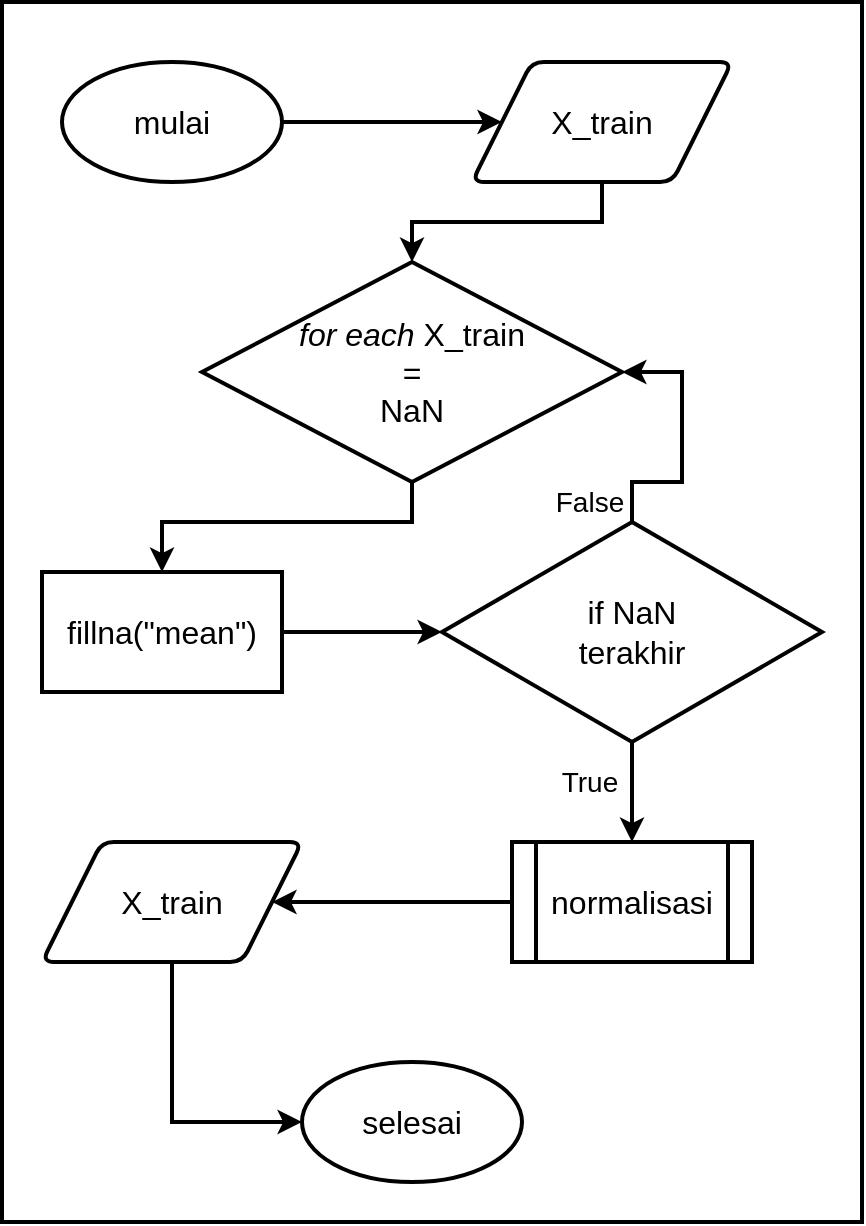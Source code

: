 <mxfile version="14.8.6" type="device"><diagram id="3WjlkqRnuxuJS45cBkbD" name="Page-1"><mxGraphModel dx="2448" dy="878" grid="1" gridSize="10" guides="1" tooltips="1" connect="1" arrows="1" fold="1" page="1" pageScale="1" pageWidth="850" pageHeight="1100" math="0" shadow="0"><root><mxCell id="0"/><mxCell id="1" parent="0"/><mxCell id="rFzzUaNnvHRJtKOBArn2-23" value="" style="group" vertex="1" connectable="0" parent="1"><mxGeometry x="-10" y="180" width="430" height="610" as="geometry"/></mxCell><mxCell id="rFzzUaNnvHRJtKOBArn2-22" value="" style="rounded=0;whiteSpace=wrap;html=1;strokeWidth=2;" vertex="1" parent="rFzzUaNnvHRJtKOBArn2-23"><mxGeometry width="430" height="610" as="geometry"/></mxCell><mxCell id="rFzzUaNnvHRJtKOBArn2-1" value="&lt;font style=&quot;font-size: 16px&quot;&gt;mulai&lt;/font&gt;" style="ellipse;whiteSpace=wrap;html=1;strokeWidth=2;" vertex="1" parent="rFzzUaNnvHRJtKOBArn2-23"><mxGeometry x="30" y="30" width="110" height="60" as="geometry"/></mxCell><mxCell id="rFzzUaNnvHRJtKOBArn2-2" value="&lt;font style=&quot;font-size: 16px&quot;&gt;selesai&lt;/font&gt;" style="ellipse;whiteSpace=wrap;html=1;strokeWidth=2;" vertex="1" parent="rFzzUaNnvHRJtKOBArn2-23"><mxGeometry x="150" y="530" width="110" height="60" as="geometry"/></mxCell><mxCell id="rFzzUaNnvHRJtKOBArn2-3" value="&lt;font style=&quot;font-size: 16px&quot;&gt;X_train&lt;/font&gt;" style="shape=parallelogram;html=1;strokeWidth=2;perimeter=parallelogramPerimeter;whiteSpace=wrap;rounded=1;arcSize=12;size=0.23;" vertex="1" parent="rFzzUaNnvHRJtKOBArn2-23"><mxGeometry x="235" y="30" width="130" height="60" as="geometry"/></mxCell><mxCell id="rFzzUaNnvHRJtKOBArn2-4" value="&lt;font style=&quot;font-size: 16px&quot;&gt;fillna(&quot;mean&quot;)&lt;/font&gt;" style="rounded=0;whiteSpace=wrap;html=1;strokeWidth=2;" vertex="1" parent="rFzzUaNnvHRJtKOBArn2-23"><mxGeometry x="20" y="285" width="120" height="60" as="geometry"/></mxCell><mxCell id="rFzzUaNnvHRJtKOBArn2-5" value="&lt;font style=&quot;font-size: 16px&quot;&gt;normalisasi&lt;/font&gt;" style="shape=process;whiteSpace=wrap;html=1;backgroundOutline=1;strokeWidth=2;" vertex="1" parent="rFzzUaNnvHRJtKOBArn2-23"><mxGeometry x="255" y="420" width="120" height="60" as="geometry"/></mxCell><mxCell id="rFzzUaNnvHRJtKOBArn2-6" value="&lt;font style=&quot;font-size: 16px&quot;&gt;X_train&lt;/font&gt;" style="shape=parallelogram;html=1;strokeWidth=2;perimeter=parallelogramPerimeter;whiteSpace=wrap;rounded=1;arcSize=12;size=0.23;" vertex="1" parent="rFzzUaNnvHRJtKOBArn2-23"><mxGeometry x="20" y="420" width="130" height="60" as="geometry"/></mxCell><mxCell id="rFzzUaNnvHRJtKOBArn2-7" value="&lt;font style=&quot;font-size: 16px&quot;&gt;&lt;i&gt;for each&lt;/i&gt; X_train&lt;br&gt;=&lt;br&gt;NaN&lt;/font&gt;" style="rhombus;whiteSpace=wrap;html=1;strokeWidth=2;" vertex="1" parent="rFzzUaNnvHRJtKOBArn2-23"><mxGeometry x="100" y="130" width="210" height="110" as="geometry"/></mxCell><mxCell id="rFzzUaNnvHRJtKOBArn2-8" value="&lt;span style=&quot;font-size: 16px&quot;&gt;if NaN &lt;br&gt;terakhir&lt;/span&gt;" style="rhombus;whiteSpace=wrap;html=1;strokeWidth=2;" vertex="1" parent="rFzzUaNnvHRJtKOBArn2-23"><mxGeometry x="220" y="260" width="190" height="110" as="geometry"/></mxCell><mxCell id="rFzzUaNnvHRJtKOBArn2-9" value="" style="endArrow=classic;html=1;exitX=1;exitY=0.5;exitDx=0;exitDy=0;strokeWidth=2;entryX=0;entryY=0.5;entryDx=0;entryDy=0;" edge="1" parent="rFzzUaNnvHRJtKOBArn2-23" source="rFzzUaNnvHRJtKOBArn2-1" target="rFzzUaNnvHRJtKOBArn2-3"><mxGeometry width="50" height="50" relative="1" as="geometry"><mxPoint x="310" y="260" as="sourcePoint"/><mxPoint x="360" y="210" as="targetPoint"/></mxGeometry></mxCell><mxCell id="rFzzUaNnvHRJtKOBArn2-10" value="" style="endArrow=classic;html=1;strokeWidth=2;exitX=0.5;exitY=1;exitDx=0;exitDy=0;entryX=0.5;entryY=0;entryDx=0;entryDy=0;rounded=0;" edge="1" parent="rFzzUaNnvHRJtKOBArn2-23" source="rFzzUaNnvHRJtKOBArn2-3" target="rFzzUaNnvHRJtKOBArn2-7"><mxGeometry width="50" height="50" relative="1" as="geometry"><mxPoint x="250" y="160" as="sourcePoint"/><mxPoint x="300" y="110" as="targetPoint"/><Array as="points"><mxPoint x="300" y="110"/><mxPoint x="205" y="110"/></Array></mxGeometry></mxCell><mxCell id="rFzzUaNnvHRJtKOBArn2-14" value="" style="endArrow=classic;html=1;strokeWidth=2;exitX=1;exitY=0.5;exitDx=0;exitDy=0;entryX=0;entryY=0.5;entryDx=0;entryDy=0;" edge="1" parent="rFzzUaNnvHRJtKOBArn2-23" source="rFzzUaNnvHRJtKOBArn2-4" target="rFzzUaNnvHRJtKOBArn2-8"><mxGeometry width="50" height="50" relative="1" as="geometry"><mxPoint x="30" y="300" as="sourcePoint"/><mxPoint x="80" y="250" as="targetPoint"/></mxGeometry></mxCell><mxCell id="rFzzUaNnvHRJtKOBArn2-15" value="" style="endArrow=classic;html=1;strokeWidth=2;exitX=0.5;exitY=0;exitDx=0;exitDy=0;entryX=1;entryY=0.5;entryDx=0;entryDy=0;rounded=0;" edge="1" parent="rFzzUaNnvHRJtKOBArn2-23" source="rFzzUaNnvHRJtKOBArn2-8" target="rFzzUaNnvHRJtKOBArn2-7"><mxGeometry width="50" height="50" relative="1" as="geometry"><mxPoint x="30" y="300" as="sourcePoint"/><mxPoint x="80" y="250" as="targetPoint"/><Array as="points"><mxPoint x="315" y="240"/><mxPoint x="340" y="240"/><mxPoint x="340" y="185"/></Array></mxGeometry></mxCell><mxCell id="rFzzUaNnvHRJtKOBArn2-16" value="" style="endArrow=classic;html=1;strokeWidth=2;exitX=0.5;exitY=1;exitDx=0;exitDy=0;entryX=0.5;entryY=0;entryDx=0;entryDy=0;rounded=0;" edge="1" parent="rFzzUaNnvHRJtKOBArn2-23" source="rFzzUaNnvHRJtKOBArn2-7" target="rFzzUaNnvHRJtKOBArn2-4"><mxGeometry width="50" height="50" relative="1" as="geometry"><mxPoint x="50" y="300" as="sourcePoint"/><mxPoint x="100" y="250" as="targetPoint"/><Array as="points"><mxPoint x="205" y="260"/><mxPoint x="80" y="260"/></Array></mxGeometry></mxCell><mxCell id="rFzzUaNnvHRJtKOBArn2-17" value="" style="endArrow=classic;html=1;strokeWidth=2;exitX=0.5;exitY=1;exitDx=0;exitDy=0;entryX=0.5;entryY=0;entryDx=0;entryDy=0;" edge="1" parent="rFzzUaNnvHRJtKOBArn2-23" source="rFzzUaNnvHRJtKOBArn2-8" target="rFzzUaNnvHRJtKOBArn2-5"><mxGeometry width="50" height="50" relative="1" as="geometry"><mxPoint x="120" y="270" as="sourcePoint"/><mxPoint x="170" y="220" as="targetPoint"/></mxGeometry></mxCell><mxCell id="rFzzUaNnvHRJtKOBArn2-18" value="" style="endArrow=classic;html=1;strokeWidth=2;exitX=0;exitY=0.5;exitDx=0;exitDy=0;entryX=1;entryY=0.5;entryDx=0;entryDy=0;" edge="1" parent="rFzzUaNnvHRJtKOBArn2-23" source="rFzzUaNnvHRJtKOBArn2-5" target="rFzzUaNnvHRJtKOBArn2-6"><mxGeometry width="50" height="50" relative="1" as="geometry"><mxPoint x="300" y="300" as="sourcePoint"/><mxPoint x="350" y="250" as="targetPoint"/></mxGeometry></mxCell><mxCell id="rFzzUaNnvHRJtKOBArn2-19" value="" style="endArrow=classic;html=1;strokeWidth=2;exitX=0.5;exitY=1;exitDx=0;exitDy=0;entryX=0;entryY=0.5;entryDx=0;entryDy=0;rounded=0;" edge="1" parent="rFzzUaNnvHRJtKOBArn2-23" source="rFzzUaNnvHRJtKOBArn2-6" target="rFzzUaNnvHRJtKOBArn2-2"><mxGeometry width="50" height="50" relative="1" as="geometry"><mxPoint x="300" y="470" as="sourcePoint"/><mxPoint x="350" y="420" as="targetPoint"/><Array as="points"><mxPoint x="85" y="560"/></Array></mxGeometry></mxCell><mxCell id="rFzzUaNnvHRJtKOBArn2-20" value="&lt;font style=&quot;font-size: 14px&quot;&gt;True&lt;/font&gt;" style="text;html=1;strokeColor=none;fillColor=none;align=center;verticalAlign=middle;whiteSpace=wrap;rounded=0;" vertex="1" parent="rFzzUaNnvHRJtKOBArn2-23"><mxGeometry x="274" y="380" width="40" height="20" as="geometry"/></mxCell><mxCell id="rFzzUaNnvHRJtKOBArn2-21" value="&lt;font style=&quot;font-size: 14px&quot;&gt;False&lt;/font&gt;" style="text;html=1;strokeColor=none;fillColor=none;align=center;verticalAlign=middle;whiteSpace=wrap;rounded=0;" vertex="1" parent="rFzzUaNnvHRJtKOBArn2-23"><mxGeometry x="274" y="240" width="40" height="20" as="geometry"/></mxCell></root></mxGraphModel></diagram></mxfile>